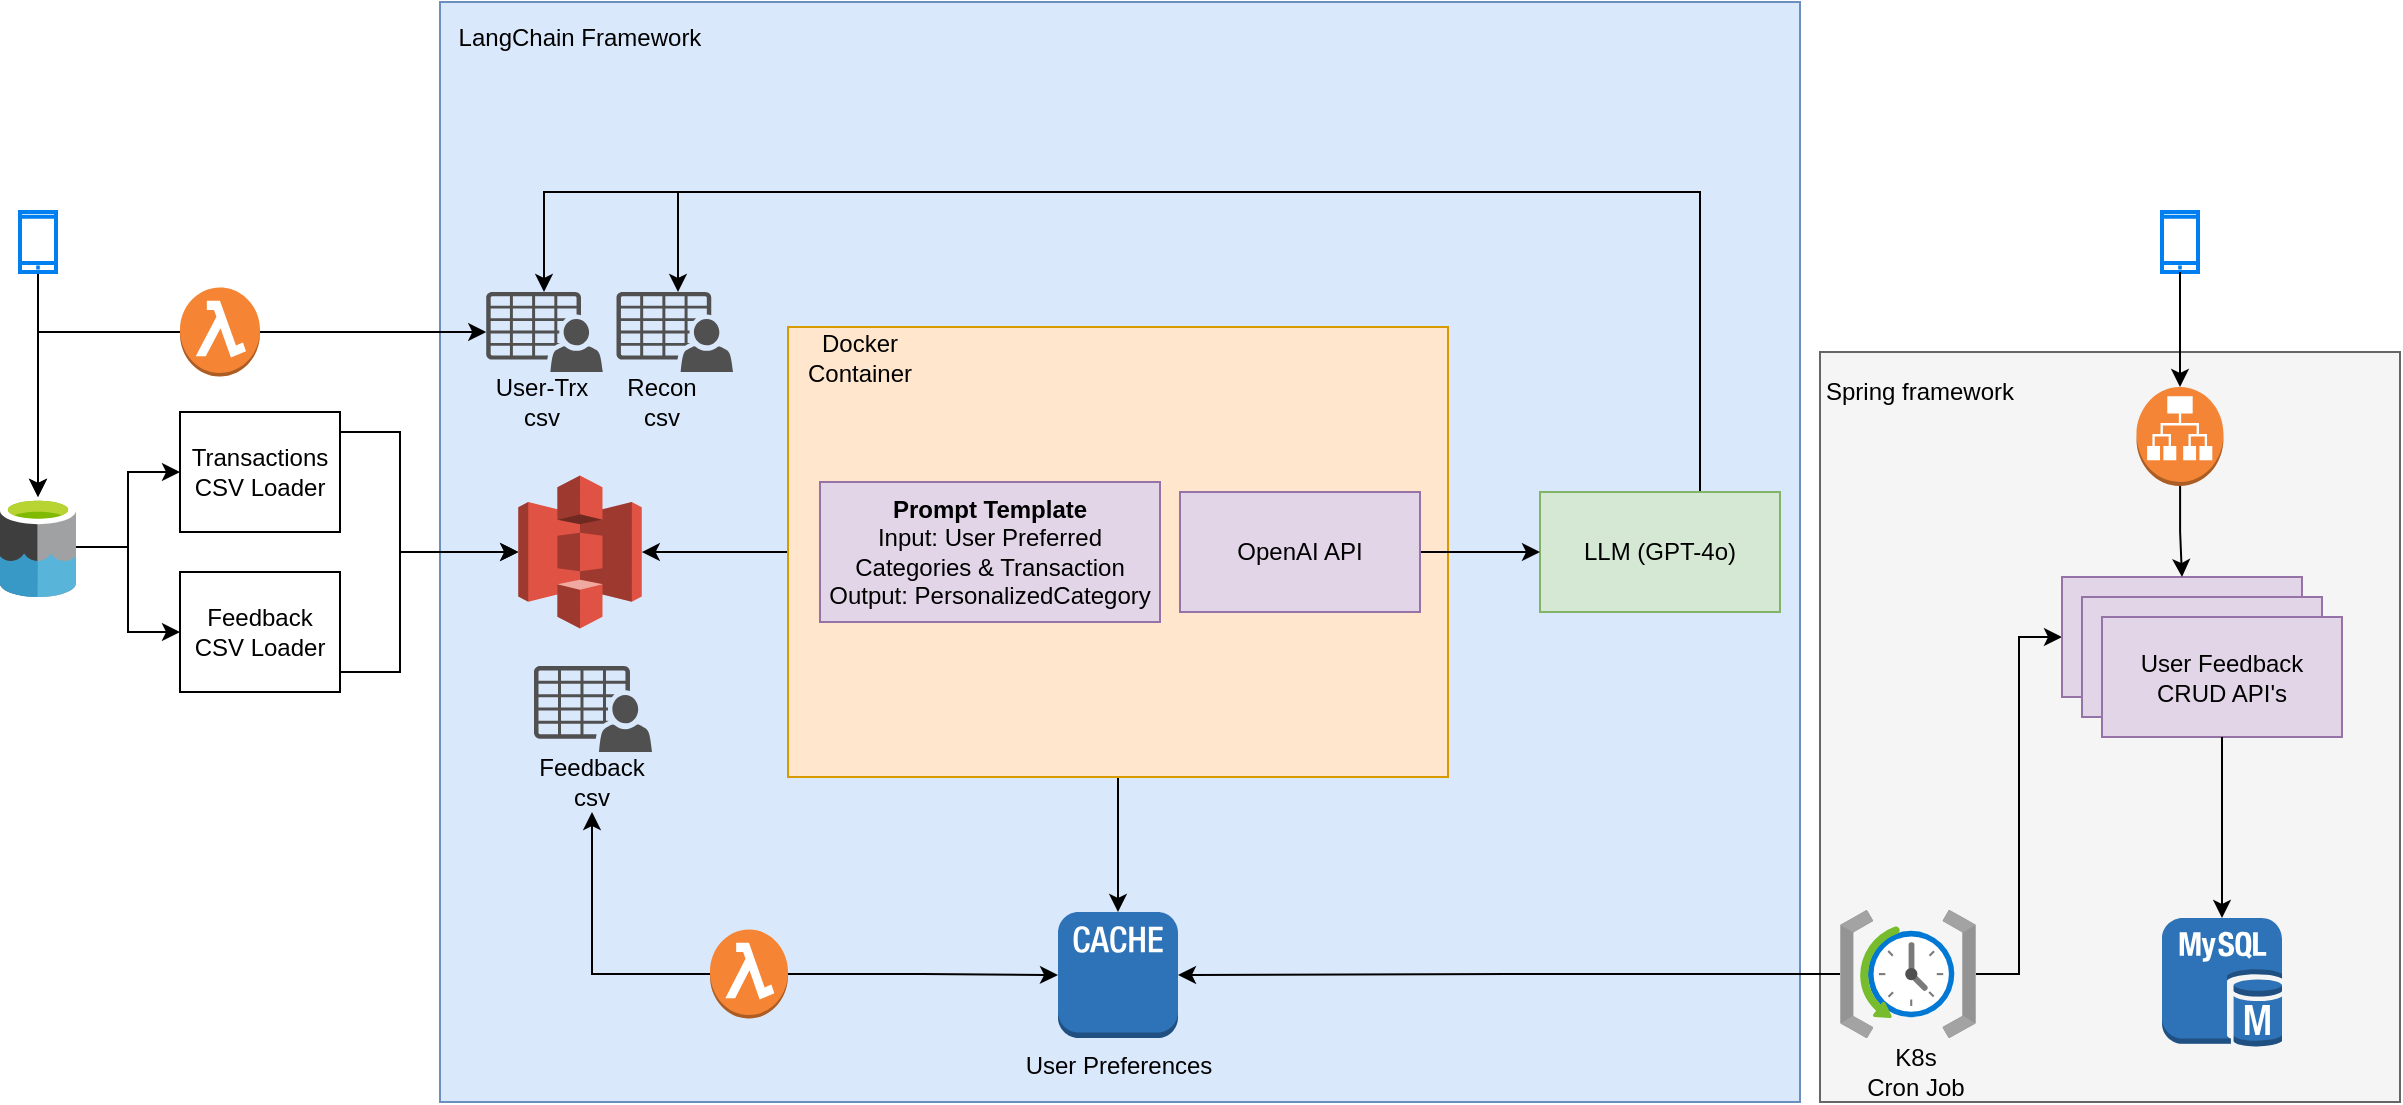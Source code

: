 <mxfile version="24.7.17">
  <diagram name="Page-1" id="6dSN7UpCz6LZX3CdOqkT">
    <mxGraphModel dx="2069" dy="802" grid="1" gridSize="10" guides="1" tooltips="1" connect="1" arrows="1" fold="1" page="1" pageScale="1" pageWidth="827" pageHeight="1169" math="0" shadow="0">
      <root>
        <mxCell id="0" />
        <mxCell id="1" parent="0" />
        <mxCell id="uTvTE4PalRemq_E3kekD-25" value="&lt;span style=&quot;color: rgba(0, 0, 0, 0); font-family: monospace; font-size: 0px; text-align: start; text-wrap: nowrap;&quot;&gt;%3CmxGraphModel%3E%3Croot%3E%3CmxCell%20id%3D%220%22%2F%3E%3CmxCell%20id%3D%221%22%20parent%3D%220%22%2F%3E%3CmxCell%20id%3D%222%22%20value%3D%22Data%20Lake%26amp%3Bnbsp%3B%26lt%3Bdiv%26gt%3B(BigQuery)%26lt%3B%2Fdiv%26gt%3B%22%20style%3D%22rounded%3D0%3BwhiteSpace%3Dwrap%3Bhtml%3D1%3B%22%20vertex%3D%221%22%20parent%3D%221%22%3E%3CmxGeometry%20x%3D%22-430%22%20y%3D%22410%22%20width%3D%22120%22%20height%3D%2260%22%20as%3D%22geometry%22%2F%3E%3C%2FmxCell%3E%3CmxCell%20id%3D%223%22%20value%3D%22Transactions%20CSV%20Loader%22%20style%3D%22rounded%3D0%3BwhiteSpace%3Dwrap%3Bhtml%3D1%3B%22%20vertex%3D%221%22%20parent%3D%221%22%3E%3CmxGeometry%20x%3D%22-250%22%20y%3D%22410%22%20width%3D%22120%22%20height%3D%2260%22%20as%3D%22geometry%22%2F%3E%3C%2FmxCell%3E%3CmxCell%20id%3D%224%22%20value%3D%22CSV%20Downloader%22%20style%3D%22rounded%3D0%3BwhiteSpace%3Dwrap%3Bhtml%3D1%3B%22%20vertex%3D%221%22%20parent%3D%221%22%3E%3CmxGeometry%20x%3D%22-110%22%20y%3D%22410%22%20width%3D%22120%22%20height%3D%2260%22%20as%3D%22geometry%22%2F%3E%3C%2FmxCell%3E%3CmxCell%20id%3D%225%22%20value%3D%22Feedback%20CSV%20Loader%22%20style%3D%22rounded%3D0%3BwhiteSpace%3Dwrap%3Bhtml%3D1%3B%22%20vertex%3D%221%22%20parent%3D%221%22%3E%3CmxGeometry%20x%3D%22-240%22%20y%3D%22510%22%20width%3D%22120%22%20height%3D%2260%22%20as%3D%22geometry%22%2F%3E%3C%2FmxCell%3E%3CmxCell%20id%3D%226%22%20value%3D%22User%20Preferences%20%26lt%3Bbr%26gt%3B(KV%20Store)%22%20style%3D%22rounded%3D0%3BwhiteSpace%3Dwrap%3Bhtml%3D1%3B%22%20vertex%3D%221%22%20parent%3D%221%22%3E%3CmxGeometry%20x%3D%2250%22%20y%3D%22170%22%20width%3D%22120%22%20height%3D%2260%22%20as%3D%22geometry%22%2F%3E%3C%2FmxCell%3E%3C%2Froot%3E%3C%2FmxGraphModel%3E&lt;/span&gt;" style="rounded=0;whiteSpace=wrap;html=1;fillColor=#f5f5f5;strokeColor=#666666;fontColor=#333333;" vertex="1" parent="1">
          <mxGeometry x="600" y="340" width="290" height="375" as="geometry" />
        </mxCell>
        <mxCell id="5Pkyh2wGUHKiifWysa0V-3" value="&lt;span style=&quot;color: rgba(0, 0, 0, 0); font-family: monospace; font-size: 0px; text-align: start; text-wrap: nowrap;&quot;&gt;%3CmxGraphModel%3E%3Croot%3E%3CmxCell%20id%3D%220%22%2F%3E%3CmxCell%20id%3D%221%22%20parent%3D%220%22%2F%3E%3CmxCell%20id%3D%222%22%20value%3D%22Data%20Lake%26amp%3Bnbsp%3B%26lt%3Bdiv%26gt%3B(BigQuery)%26lt%3B%2Fdiv%26gt%3B%22%20style%3D%22rounded%3D0%3BwhiteSpace%3Dwrap%3Bhtml%3D1%3B%22%20vertex%3D%221%22%20parent%3D%221%22%3E%3CmxGeometry%20x%3D%22-430%22%20y%3D%22410%22%20width%3D%22120%22%20height%3D%2260%22%20as%3D%22geometry%22%2F%3E%3C%2FmxCell%3E%3CmxCell%20id%3D%223%22%20value%3D%22Transactions%20CSV%20Loader%22%20style%3D%22rounded%3D0%3BwhiteSpace%3Dwrap%3Bhtml%3D1%3B%22%20vertex%3D%221%22%20parent%3D%221%22%3E%3CmxGeometry%20x%3D%22-250%22%20y%3D%22410%22%20width%3D%22120%22%20height%3D%2260%22%20as%3D%22geometry%22%2F%3E%3C%2FmxCell%3E%3CmxCell%20id%3D%224%22%20value%3D%22CSV%20Downloader%22%20style%3D%22rounded%3D0%3BwhiteSpace%3Dwrap%3Bhtml%3D1%3B%22%20vertex%3D%221%22%20parent%3D%221%22%3E%3CmxGeometry%20x%3D%22-110%22%20y%3D%22410%22%20width%3D%22120%22%20height%3D%2260%22%20as%3D%22geometry%22%2F%3E%3C%2FmxCell%3E%3CmxCell%20id%3D%225%22%20value%3D%22Feedback%20CSV%20Loader%22%20style%3D%22rounded%3D0%3BwhiteSpace%3Dwrap%3Bhtml%3D1%3B%22%20vertex%3D%221%22%20parent%3D%221%22%3E%3CmxGeometry%20x%3D%22-240%22%20y%3D%22510%22%20width%3D%22120%22%20height%3D%2260%22%20as%3D%22geometry%22%2F%3E%3C%2FmxCell%3E%3CmxCell%20id%3D%226%22%20value%3D%22User%20Preferences%20%26lt%3Bbr%26gt%3B(KV%20Store)%22%20style%3D%22rounded%3D0%3BwhiteSpace%3Dwrap%3Bhtml%3D1%3B%22%20vertex%3D%221%22%20parent%3D%221%22%3E%3CmxGeometry%20x%3D%2250%22%20y%3D%22170%22%20width%3D%22120%22%20height%3D%2260%22%20as%3D%22geometry%22%2F%3E%3C%2FmxCell%3E%3C%2Froot%3E%3C%2FmxGraphModel%3E&lt;/span&gt;" style="rounded=0;whiteSpace=wrap;html=1;fillColor=#dae8fc;strokeColor=#6c8ebf;" parent="1" vertex="1">
          <mxGeometry x="-90" y="165" width="680" height="550" as="geometry" />
        </mxCell>
        <mxCell id="5Pkyh2wGUHKiifWysa0V-39" style="edgeStyle=orthogonalEdgeStyle;rounded=0;orthogonalLoop=1;jettySize=auto;html=1;" parent="1" source="5Pkyh2wGUHKiifWysa0V-23" target="5Pkyh2wGUHKiifWysa0V-33" edge="1">
          <mxGeometry relative="1" as="geometry" />
        </mxCell>
        <mxCell id="5Pkyh2wGUHKiifWysa0V-43" style="edgeStyle=orthogonalEdgeStyle;rounded=0;orthogonalLoop=1;jettySize=auto;html=1;" parent="1" source="5Pkyh2wGUHKiifWysa0V-23" target="5Pkyh2wGUHKiifWysa0V-41" edge="1">
          <mxGeometry relative="1" as="geometry" />
        </mxCell>
        <mxCell id="5Pkyh2wGUHKiifWysa0V-23" value="" style="rounded=0;whiteSpace=wrap;html=1;fillColor=#ffe6cc;strokeColor=#d79b00;" parent="1" vertex="1">
          <mxGeometry x="84" y="327.5" width="330" height="225" as="geometry" />
        </mxCell>
        <mxCell id="5Pkyh2wGUHKiifWysa0V-34" style="edgeStyle=orthogonalEdgeStyle;rounded=0;orthogonalLoop=1;jettySize=auto;html=1;" parent="1" source="5Pkyh2wGUHKiifWysa0V-5" target="5Pkyh2wGUHKiifWysa0V-33" edge="1">
          <mxGeometry relative="1" as="geometry">
            <Array as="points">
              <mxPoint x="-110" y="380" />
              <mxPoint x="-110" y="440" />
            </Array>
          </mxGeometry>
        </mxCell>
        <mxCell id="5Pkyh2wGUHKiifWysa0V-5" value="Transactions CSV Loader" style="rounded=0;whiteSpace=wrap;html=1;" parent="1" vertex="1">
          <mxGeometry x="-220" y="370" width="80" height="60" as="geometry" />
        </mxCell>
        <mxCell id="5Pkyh2wGUHKiifWysa0V-38" style="edgeStyle=orthogonalEdgeStyle;rounded=0;orthogonalLoop=1;jettySize=auto;html=1;" parent="1" source="5Pkyh2wGUHKiifWysa0V-7" target="5Pkyh2wGUHKiifWysa0V-33" edge="1">
          <mxGeometry relative="1" as="geometry">
            <Array as="points">
              <mxPoint x="-110" y="500" />
              <mxPoint x="-110" y="440" />
            </Array>
          </mxGeometry>
        </mxCell>
        <mxCell id="5Pkyh2wGUHKiifWysa0V-7" value="Feedback CSV Loader" style="rounded=0;whiteSpace=wrap;html=1;" parent="1" vertex="1">
          <mxGeometry x="-220" y="450" width="80" height="60" as="geometry" />
        </mxCell>
        <mxCell id="5Pkyh2wGUHKiifWysa0V-13" value="LangChain Framework" style="text;html=1;align=center;verticalAlign=middle;whiteSpace=wrap;rounded=0;" parent="1" vertex="1">
          <mxGeometry x="-90" y="165" width="140" height="35" as="geometry" />
        </mxCell>
        <mxCell id="5Pkyh2wGUHKiifWysa0V-14" value="&lt;b&gt;Prompt Template &lt;/b&gt;&lt;br&gt;Input: User Preferred Categories &amp;amp; Transaction&lt;div&gt;Output: PersonalizedCategory&lt;/div&gt;" style="rounded=0;whiteSpace=wrap;html=1;fillColor=#e1d5e7;strokeColor=#9673a6;" parent="1" vertex="1">
          <mxGeometry x="100" y="405" width="170" height="70" as="geometry" />
        </mxCell>
        <mxCell id="5Pkyh2wGUHKiifWysa0V-46" style="edgeStyle=orthogonalEdgeStyle;rounded=0;orthogonalLoop=1;jettySize=auto;html=1;" parent="1" source="5Pkyh2wGUHKiifWysa0V-15" target="5Pkyh2wGUHKiifWysa0V-31" edge="1">
          <mxGeometry relative="1" as="geometry">
            <Array as="points">
              <mxPoint x="540" y="260" />
              <mxPoint x="-38" y="260" />
            </Array>
          </mxGeometry>
        </mxCell>
        <mxCell id="5Pkyh2wGUHKiifWysa0V-49" style="edgeStyle=orthogonalEdgeStyle;rounded=0;orthogonalLoop=1;jettySize=auto;html=1;" parent="1" source="5Pkyh2wGUHKiifWysa0V-15" target="5Pkyh2wGUHKiifWysa0V-47" edge="1">
          <mxGeometry relative="1" as="geometry">
            <Array as="points">
              <mxPoint x="540" y="260" />
              <mxPoint x="29" y="260" />
            </Array>
          </mxGeometry>
        </mxCell>
        <mxCell id="5Pkyh2wGUHKiifWysa0V-15" value="LLM (GPT-4o)" style="rounded=0;whiteSpace=wrap;html=1;fillColor=#d5e8d4;strokeColor=#82b366;" parent="1" vertex="1">
          <mxGeometry x="460" y="410" width="120" height="60" as="geometry" />
        </mxCell>
        <mxCell id="5Pkyh2wGUHKiifWysa0V-18" value="User-Trx csv" style="text;html=1;align=center;verticalAlign=middle;whiteSpace=wrap;rounded=0;" parent="1" vertex="1">
          <mxGeometry x="-68.63" y="350" width="60" height="30" as="geometry" />
        </mxCell>
        <mxCell id="5Pkyh2wGUHKiifWysa0V-21" value="Feedback csv" style="text;html=1;align=center;verticalAlign=middle;whiteSpace=wrap;rounded=0;" parent="1" vertex="1">
          <mxGeometry x="-44" y="540" width="60" height="30" as="geometry" />
        </mxCell>
        <mxCell id="5Pkyh2wGUHKiifWysa0V-24" value="Docker Container" style="text;html=1;align=center;verticalAlign=middle;whiteSpace=wrap;rounded=0;" parent="1" vertex="1">
          <mxGeometry x="90" y="327.5" width="60" height="30" as="geometry" />
        </mxCell>
        <mxCell id="5Pkyh2wGUHKiifWysa0V-27" style="edgeStyle=orthogonalEdgeStyle;rounded=0;orthogonalLoop=1;jettySize=auto;html=1;entryX=0;entryY=0.5;entryDx=0;entryDy=0;" parent="1" source="5Pkyh2wGUHKiifWysa0V-25" target="5Pkyh2wGUHKiifWysa0V-15" edge="1">
          <mxGeometry relative="1" as="geometry" />
        </mxCell>
        <mxCell id="5Pkyh2wGUHKiifWysa0V-25" value="OpenAI API" style="rounded=0;whiteSpace=wrap;html=1;fillColor=#e1d5e7;strokeColor=#9673a6;" parent="1" vertex="1">
          <mxGeometry x="280" y="410" width="120" height="60" as="geometry" />
        </mxCell>
        <mxCell id="5Pkyh2wGUHKiifWysa0V-31" value="" style="sketch=0;pointerEvents=1;shadow=0;dashed=0;html=1;strokeColor=none;fillColor=#505050;labelPosition=center;verticalLabelPosition=bottom;verticalAlign=top;outlineConnect=0;align=center;shape=mxgraph.office.users.csv_file;" parent="1" vertex="1">
          <mxGeometry x="-66.88" y="310" width="58.25" height="40" as="geometry" />
        </mxCell>
        <mxCell id="5Pkyh2wGUHKiifWysa0V-33" value="" style="outlineConnect=0;dashed=0;verticalLabelPosition=bottom;verticalAlign=top;align=center;html=1;shape=mxgraph.aws3.s3;fillColor=#E05243;gradientColor=none;" parent="1" vertex="1">
          <mxGeometry x="-50.87" y="401.75" width="61.75" height="76.5" as="geometry" />
        </mxCell>
        <mxCell id="5Pkyh2wGUHKiifWysa0V-20" value="" style="sketch=0;pointerEvents=1;shadow=0;dashed=0;html=1;strokeColor=none;fillColor=#505050;labelPosition=center;verticalLabelPosition=bottom;verticalAlign=top;outlineConnect=0;align=center;shape=mxgraph.office.users.csv_file;" parent="1" vertex="1">
          <mxGeometry x="-43" y="497" width="59" height="43" as="geometry" />
        </mxCell>
        <mxCell id="5Pkyh2wGUHKiifWysa0V-41" value="User Preferences" style="outlineConnect=0;dashed=0;verticalLabelPosition=bottom;verticalAlign=top;align=center;html=1;shape=mxgraph.aws3.cache_node;fillColor=#2E73B8;gradientColor=none;" parent="1" vertex="1">
          <mxGeometry x="219" y="620" width="60" height="63" as="geometry" />
        </mxCell>
        <mxCell id="5Pkyh2wGUHKiifWysa0V-47" value="" style="sketch=0;pointerEvents=1;shadow=0;dashed=0;html=1;strokeColor=none;fillColor=#505050;labelPosition=center;verticalLabelPosition=bottom;verticalAlign=top;outlineConnect=0;align=center;shape=mxgraph.office.users.csv_file;" parent="1" vertex="1">
          <mxGeometry x="-1.75" y="310" width="58.25" height="40" as="geometry" />
        </mxCell>
        <mxCell id="5Pkyh2wGUHKiifWysa0V-48" value="Recon&lt;br&gt;csv" style="text;html=1;align=center;verticalAlign=middle;whiteSpace=wrap;rounded=0;" parent="1" vertex="1">
          <mxGeometry x="-8.63" y="350" width="60" height="30" as="geometry" />
        </mxCell>
        <mxCell id="5Pkyh2wGUHKiifWysa0V-52" style="edgeStyle=orthogonalEdgeStyle;rounded=0;orthogonalLoop=1;jettySize=auto;html=1;entryX=0;entryY=0.5;entryDx=0;entryDy=0;" parent="1" source="5Pkyh2wGUHKiifWysa0V-51" target="5Pkyh2wGUHKiifWysa0V-5" edge="1">
          <mxGeometry relative="1" as="geometry" />
        </mxCell>
        <mxCell id="5Pkyh2wGUHKiifWysa0V-53" style="edgeStyle=orthogonalEdgeStyle;rounded=0;orthogonalLoop=1;jettySize=auto;html=1;entryX=0;entryY=0.5;entryDx=0;entryDy=0;" parent="1" source="5Pkyh2wGUHKiifWysa0V-51" target="5Pkyh2wGUHKiifWysa0V-7" edge="1">
          <mxGeometry relative="1" as="geometry" />
        </mxCell>
        <mxCell id="5Pkyh2wGUHKiifWysa0V-51" value="" style="image;sketch=0;aspect=fixed;html=1;points=[];align=center;fontSize=12;image=img/lib/mscae/Data_Lake.svg;" parent="1" vertex="1">
          <mxGeometry x="-310" y="412.5" width="38" height="50" as="geometry" />
        </mxCell>
        <mxCell id="uTvTE4PalRemq_E3kekD-4" style="edgeStyle=orthogonalEdgeStyle;rounded=0;orthogonalLoop=1;jettySize=auto;html=1;entryX=0;entryY=0.5;entryDx=0;entryDy=0;entryPerimeter=0;" edge="1" parent="1" source="uTvTE4PalRemq_E3kekD-6" target="5Pkyh2wGUHKiifWysa0V-41">
          <mxGeometry relative="1" as="geometry" />
        </mxCell>
        <mxCell id="uTvTE4PalRemq_E3kekD-9" style="edgeStyle=orthogonalEdgeStyle;rounded=0;orthogonalLoop=1;jettySize=auto;html=1;" edge="1" parent="1" source="uTvTE4PalRemq_E3kekD-6" target="5Pkyh2wGUHKiifWysa0V-21">
          <mxGeometry relative="1" as="geometry" />
        </mxCell>
        <mxCell id="uTvTE4PalRemq_E3kekD-6" value="" style="outlineConnect=0;dashed=0;verticalLabelPosition=bottom;verticalAlign=top;align=center;html=1;shape=mxgraph.aws3.lambda_function;fillColor=#F58534;gradientColor=none;" vertex="1" parent="1">
          <mxGeometry x="45" y="628.75" width="39" height="44.5" as="geometry" />
        </mxCell>
        <mxCell id="uTvTE4PalRemq_E3kekD-10" value="" style="outlineConnect=0;dashed=0;verticalLabelPosition=bottom;verticalAlign=top;align=center;html=1;shape=mxgraph.aws3.mysql_db_instance;fillColor=#2E73B8;gradientColor=none;" vertex="1" parent="1">
          <mxGeometry x="771" y="623" width="60" height="64.5" as="geometry" />
        </mxCell>
        <mxCell id="uTvTE4PalRemq_E3kekD-21" style="edgeStyle=orthogonalEdgeStyle;rounded=0;orthogonalLoop=1;jettySize=auto;html=1;" edge="1" parent="1" source="uTvTE4PalRemq_E3kekD-13" target="5Pkyh2wGUHKiifWysa0V-41">
          <mxGeometry relative="1" as="geometry" />
        </mxCell>
        <mxCell id="uTvTE4PalRemq_E3kekD-24" style="edgeStyle=orthogonalEdgeStyle;rounded=0;orthogonalLoop=1;jettySize=auto;html=1;entryX=0;entryY=0.5;entryDx=0;entryDy=0;" edge="1" parent="1" source="uTvTE4PalRemq_E3kekD-13" target="uTvTE4PalRemq_E3kekD-14">
          <mxGeometry relative="1" as="geometry" />
        </mxCell>
        <mxCell id="uTvTE4PalRemq_E3kekD-13" value="" style="image;aspect=fixed;html=1;points=[];align=center;fontSize=12;image=img/lib/azure2/management_governance/Scheduler_Job_Collections.svg;" vertex="1" parent="1">
          <mxGeometry x="610" y="619" width="68" height="64" as="geometry" />
        </mxCell>
        <mxCell id="uTvTE4PalRemq_E3kekD-14" value="" style="rounded=0;whiteSpace=wrap;html=1;fillColor=#e1d5e7;strokeColor=#9673a6;" vertex="1" parent="1">
          <mxGeometry x="721" y="452.5" width="120" height="60" as="geometry" />
        </mxCell>
        <mxCell id="uTvTE4PalRemq_E3kekD-15" value="" style="rounded=0;whiteSpace=wrap;html=1;fillColor=#e1d5e7;strokeColor=#9673a6;" vertex="1" parent="1">
          <mxGeometry x="731" y="462.5" width="120" height="60" as="geometry" />
        </mxCell>
        <mxCell id="uTvTE4PalRemq_E3kekD-16" value="User Feedback &lt;br&gt;CRUD API&#39;s" style="rounded=0;whiteSpace=wrap;html=1;fillColor=#e1d5e7;strokeColor=#9673a6;" vertex="1" parent="1">
          <mxGeometry x="741" y="472.5" width="120" height="60" as="geometry" />
        </mxCell>
        <mxCell id="uTvTE4PalRemq_E3kekD-17" value="" style="html=1;verticalLabelPosition=bottom;align=center;labelBackgroundColor=#ffffff;verticalAlign=top;strokeWidth=2;strokeColor=#0080F0;shadow=0;dashed=0;shape=mxgraph.ios7.icons.smartphone;" vertex="1" parent="1">
          <mxGeometry x="771" y="270" width="18" height="30" as="geometry" />
        </mxCell>
        <mxCell id="uTvTE4PalRemq_E3kekD-19" style="edgeStyle=orthogonalEdgeStyle;rounded=0;orthogonalLoop=1;jettySize=auto;html=1;entryX=0.5;entryY=0;entryDx=0;entryDy=0;entryPerimeter=0;" edge="1" parent="1" source="uTvTE4PalRemq_E3kekD-16" target="uTvTE4PalRemq_E3kekD-10">
          <mxGeometry relative="1" as="geometry" />
        </mxCell>
        <mxCell id="uTvTE4PalRemq_E3kekD-26" value="Spring framework" style="text;html=1;align=center;verticalAlign=middle;whiteSpace=wrap;rounded=0;" vertex="1" parent="1">
          <mxGeometry x="600" y="340" width="100" height="40" as="geometry" />
        </mxCell>
        <mxCell id="uTvTE4PalRemq_E3kekD-27" value="K8s &lt;br&gt;Cron Job" style="text;html=1;align=center;verticalAlign=middle;whiteSpace=wrap;rounded=0;" vertex="1" parent="1">
          <mxGeometry x="618" y="685" width="60" height="30" as="geometry" />
        </mxCell>
        <mxCell id="uTvTE4PalRemq_E3kekD-34" style="edgeStyle=orthogonalEdgeStyle;rounded=0;orthogonalLoop=1;jettySize=auto;html=1;entryX=0.5;entryY=0;entryDx=0;entryDy=0;" edge="1" parent="1" source="uTvTE4PalRemq_E3kekD-30" target="uTvTE4PalRemq_E3kekD-14">
          <mxGeometry relative="1" as="geometry" />
        </mxCell>
        <mxCell id="uTvTE4PalRemq_E3kekD-30" value="" style="outlineConnect=0;dashed=0;verticalLabelPosition=bottom;verticalAlign=top;align=center;html=1;shape=mxgraph.aws3.application_load_balancer;fillColor=#F58536;gradientColor=none;" vertex="1" parent="1">
          <mxGeometry x="758.25" y="357.5" width="43.5" height="49.5" as="geometry" />
        </mxCell>
        <mxCell id="uTvTE4PalRemq_E3kekD-32" style="edgeStyle=orthogonalEdgeStyle;rounded=0;orthogonalLoop=1;jettySize=auto;html=1;entryX=0.5;entryY=0;entryDx=0;entryDy=0;entryPerimeter=0;" edge="1" parent="1" source="uTvTE4PalRemq_E3kekD-17" target="uTvTE4PalRemq_E3kekD-30">
          <mxGeometry relative="1" as="geometry" />
        </mxCell>
        <mxCell id="uTvTE4PalRemq_E3kekD-36" style="edgeStyle=orthogonalEdgeStyle;rounded=0;orthogonalLoop=1;jettySize=auto;html=1;" edge="1" parent="1" source="uTvTE4PalRemq_E3kekD-35" target="5Pkyh2wGUHKiifWysa0V-51">
          <mxGeometry relative="1" as="geometry" />
        </mxCell>
        <mxCell id="uTvTE4PalRemq_E3kekD-35" value="" style="html=1;verticalLabelPosition=bottom;align=center;labelBackgroundColor=#ffffff;verticalAlign=top;strokeWidth=2;strokeColor=#0080F0;shadow=0;dashed=0;shape=mxgraph.ios7.icons.smartphone;" vertex="1" parent="1">
          <mxGeometry x="-300" y="270" width="18" height="30" as="geometry" />
        </mxCell>
        <mxCell id="uTvTE4PalRemq_E3kekD-38" style="edgeStyle=orthogonalEdgeStyle;rounded=0;orthogonalLoop=1;jettySize=auto;html=1;" edge="1" parent="1" source="uTvTE4PalRemq_E3kekD-37" target="5Pkyh2wGUHKiifWysa0V-31">
          <mxGeometry relative="1" as="geometry" />
        </mxCell>
        <mxCell id="uTvTE4PalRemq_E3kekD-39" style="edgeStyle=orthogonalEdgeStyle;rounded=0;orthogonalLoop=1;jettySize=auto;html=1;" edge="1" parent="1" source="uTvTE4PalRemq_E3kekD-37" target="5Pkyh2wGUHKiifWysa0V-51">
          <mxGeometry relative="1" as="geometry" />
        </mxCell>
        <mxCell id="uTvTE4PalRemq_E3kekD-37" value="" style="outlineConnect=0;dashed=0;verticalLabelPosition=bottom;verticalAlign=top;align=center;html=1;shape=mxgraph.aws3.lambda_function;fillColor=#F58534;gradientColor=none;" vertex="1" parent="1">
          <mxGeometry x="-220" y="307.75" width="40" height="44.5" as="geometry" />
        </mxCell>
      </root>
    </mxGraphModel>
  </diagram>
</mxfile>
